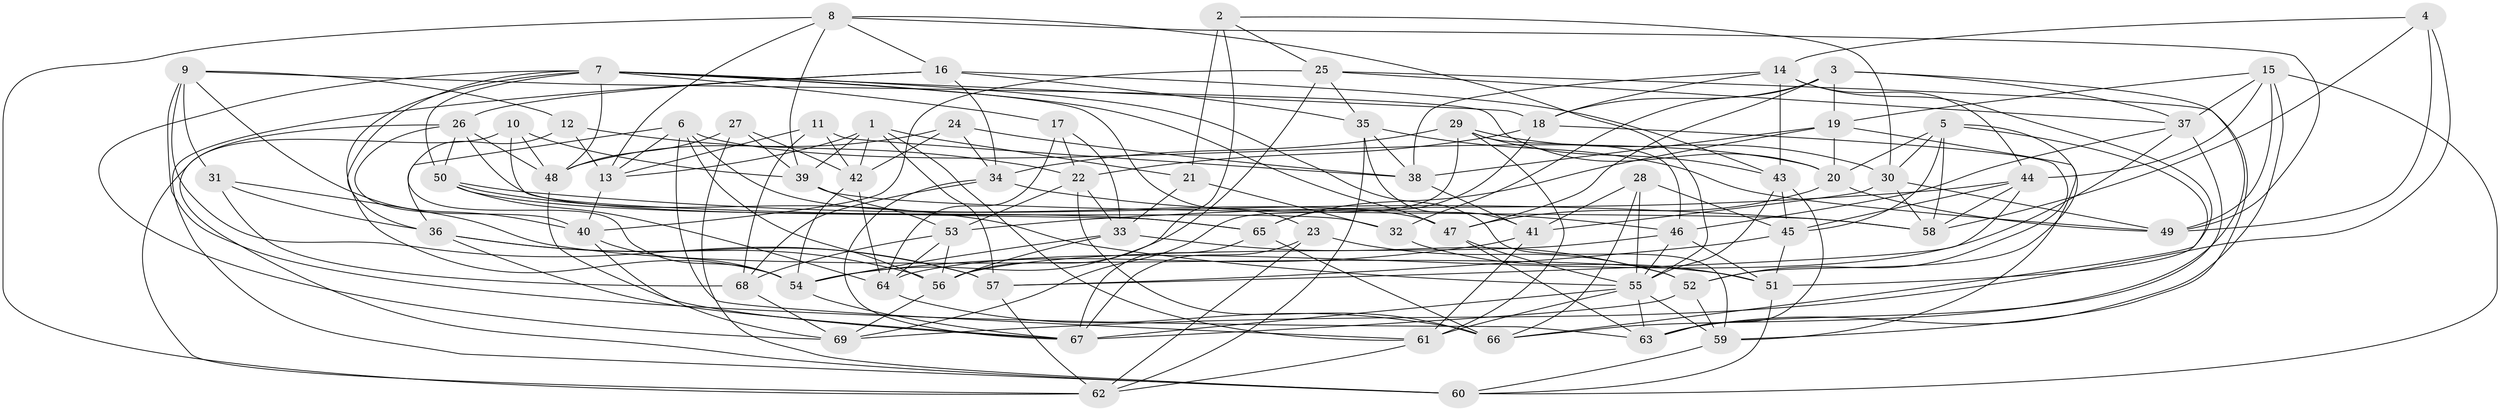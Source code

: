 // original degree distribution, {4: 1.0}
// Generated by graph-tools (version 1.1) at 2025/50/03/09/25 03:50:52]
// undirected, 69 vertices, 200 edges
graph export_dot {
graph [start="1"]
  node [color=gray90,style=filled];
  1;
  2;
  3;
  4;
  5;
  6;
  7;
  8;
  9;
  10;
  11;
  12;
  13;
  14;
  15;
  16;
  17;
  18;
  19;
  20;
  21;
  22;
  23;
  24;
  25;
  26;
  27;
  28;
  29;
  30;
  31;
  32;
  33;
  34;
  35;
  36;
  37;
  38;
  39;
  40;
  41;
  42;
  43;
  44;
  45;
  46;
  47;
  48;
  49;
  50;
  51;
  52;
  53;
  54;
  55;
  56;
  57;
  58;
  59;
  60;
  61;
  62;
  63;
  64;
  65;
  66;
  67;
  68;
  69;
  1 -- 13 [weight=1.0];
  1 -- 21 [weight=1.0];
  1 -- 39 [weight=1.0];
  1 -- 42 [weight=1.0];
  1 -- 57 [weight=1.0];
  1 -- 61 [weight=1.0];
  2 -- 21 [weight=3.0];
  2 -- 25 [weight=1.0];
  2 -- 30 [weight=1.0];
  2 -- 56 [weight=1.0];
  3 -- 18 [weight=1.0];
  3 -- 19 [weight=1.0];
  3 -- 32 [weight=1.0];
  3 -- 37 [weight=1.0];
  3 -- 47 [weight=1.0];
  3 -- 66 [weight=1.0];
  4 -- 14 [weight=1.0];
  4 -- 49 [weight=1.0];
  4 -- 58 [weight=1.0];
  4 -- 69 [weight=1.0];
  5 -- 20 [weight=1.0];
  5 -- 30 [weight=1.0];
  5 -- 45 [weight=1.0];
  5 -- 52 [weight=1.0];
  5 -- 58 [weight=1.0];
  5 -- 66 [weight=1.0];
  6 -- 13 [weight=1.0];
  6 -- 20 [weight=1.0];
  6 -- 36 [weight=1.0];
  6 -- 47 [weight=1.0];
  6 -- 56 [weight=1.0];
  6 -- 61 [weight=1.0];
  7 -- 17 [weight=1.0];
  7 -- 18 [weight=1.0];
  7 -- 23 [weight=1.0];
  7 -- 36 [weight=1.0];
  7 -- 47 [weight=1.0];
  7 -- 48 [weight=1.0];
  7 -- 50 [weight=1.0];
  7 -- 54 [weight=1.0];
  7 -- 59 [weight=1.0];
  7 -- 69 [weight=1.0];
  8 -- 13 [weight=1.0];
  8 -- 16 [weight=1.0];
  8 -- 39 [weight=1.0];
  8 -- 49 [weight=1.0];
  8 -- 55 [weight=1.0];
  8 -- 62 [weight=1.0];
  9 -- 12 [weight=1.0];
  9 -- 20 [weight=1.0];
  9 -- 31 [weight=1.0];
  9 -- 40 [weight=1.0];
  9 -- 57 [weight=1.0];
  9 -- 63 [weight=1.0];
  10 -- 39 [weight=1.0];
  10 -- 48 [weight=1.0];
  10 -- 62 [weight=1.0];
  10 -- 65 [weight=1.0];
  11 -- 13 [weight=1.0];
  11 -- 38 [weight=1.0];
  11 -- 42 [weight=1.0];
  11 -- 68 [weight=1.0];
  12 -- 13 [weight=1.0];
  12 -- 22 [weight=1.0];
  12 -- 54 [weight=1.0];
  13 -- 40 [weight=1.0];
  14 -- 18 [weight=1.0];
  14 -- 38 [weight=1.0];
  14 -- 43 [weight=1.0];
  14 -- 44 [weight=1.0];
  14 -- 51 [weight=1.0];
  15 -- 19 [weight=1.0];
  15 -- 37 [weight=1.0];
  15 -- 44 [weight=1.0];
  15 -- 49 [weight=1.0];
  15 -- 60 [weight=1.0];
  15 -- 63 [weight=1.0];
  16 -- 26 [weight=1.0];
  16 -- 34 [weight=1.0];
  16 -- 35 [weight=1.0];
  16 -- 43 [weight=1.0];
  16 -- 60 [weight=1.0];
  17 -- 22 [weight=1.0];
  17 -- 33 [weight=1.0];
  17 -- 64 [weight=1.0];
  18 -- 22 [weight=1.0];
  18 -- 52 [weight=1.0];
  18 -- 65 [weight=1.0];
  19 -- 20 [weight=1.0];
  19 -- 38 [weight=1.0];
  19 -- 59 [weight=1.0];
  19 -- 65 [weight=1.0];
  20 -- 47 [weight=1.0];
  20 -- 49 [weight=1.0];
  21 -- 32 [weight=1.0];
  21 -- 33 [weight=1.0];
  22 -- 33 [weight=1.0];
  22 -- 53 [weight=1.0];
  22 -- 66 [weight=1.0];
  23 -- 52 [weight=1.0];
  23 -- 62 [weight=1.0];
  23 -- 67 [weight=1.0];
  24 -- 34 [weight=1.0];
  24 -- 38 [weight=1.0];
  24 -- 42 [weight=1.0];
  24 -- 48 [weight=1.0];
  25 -- 35 [weight=1.0];
  25 -- 37 [weight=1.0];
  25 -- 40 [weight=1.0];
  25 -- 54 [weight=1.0];
  25 -- 59 [weight=1.0];
  26 -- 32 [weight=1.0];
  26 -- 40 [weight=1.0];
  26 -- 48 [weight=1.0];
  26 -- 50 [weight=1.0];
  26 -- 60 [weight=1.0];
  27 -- 39 [weight=1.0];
  27 -- 42 [weight=1.0];
  27 -- 48 [weight=1.0];
  27 -- 60 [weight=1.0];
  28 -- 41 [weight=1.0];
  28 -- 45 [weight=1.0];
  28 -- 55 [weight=1.0];
  28 -- 66 [weight=1.0];
  29 -- 30 [weight=1.0];
  29 -- 34 [weight=1.0];
  29 -- 43 [weight=1.0];
  29 -- 46 [weight=1.0];
  29 -- 61 [weight=1.0];
  29 -- 69 [weight=1.0];
  30 -- 41 [weight=1.0];
  30 -- 49 [weight=1.0];
  30 -- 58 [weight=1.0];
  31 -- 36 [weight=1.0];
  31 -- 51 [weight=1.0];
  31 -- 68 [weight=1.0];
  32 -- 51 [weight=1.0];
  33 -- 52 [weight=1.0];
  33 -- 54 [weight=1.0];
  33 -- 56 [weight=1.0];
  34 -- 46 [weight=1.0];
  34 -- 67 [weight=1.0];
  34 -- 68 [weight=1.0];
  35 -- 38 [weight=1.0];
  35 -- 41 [weight=1.0];
  35 -- 49 [weight=1.0];
  35 -- 62 [weight=1.0];
  36 -- 56 [weight=1.0];
  36 -- 57 [weight=1.0];
  36 -- 67 [weight=1.0];
  37 -- 46 [weight=1.0];
  37 -- 63 [weight=1.0];
  37 -- 64 [weight=1.0];
  38 -- 41 [weight=1.0];
  39 -- 53 [weight=1.0];
  39 -- 58 [weight=1.0];
  40 -- 54 [weight=1.0];
  40 -- 69 [weight=1.0];
  41 -- 54 [weight=1.0];
  41 -- 61 [weight=1.0];
  42 -- 54 [weight=1.0];
  42 -- 64 [weight=1.0];
  43 -- 45 [weight=1.0];
  43 -- 55 [weight=1.0];
  43 -- 63 [weight=1.0];
  44 -- 45 [weight=1.0];
  44 -- 53 [weight=1.0];
  44 -- 57 [weight=1.0];
  44 -- 58 [weight=1.0];
  45 -- 51 [weight=1.0];
  45 -- 57 [weight=1.0];
  46 -- 51 [weight=1.0];
  46 -- 55 [weight=1.0];
  46 -- 56 [weight=1.0];
  47 -- 55 [weight=1.0];
  47 -- 63 [weight=1.0];
  48 -- 67 [weight=1.0];
  50 -- 55 [weight=1.0];
  50 -- 58 [weight=1.0];
  50 -- 64 [weight=1.0];
  50 -- 65 [weight=1.0];
  51 -- 60 [weight=1.0];
  52 -- 59 [weight=1.0];
  52 -- 67 [weight=1.0];
  53 -- 56 [weight=2.0];
  53 -- 64 [weight=1.0];
  53 -- 68 [weight=2.0];
  54 -- 67 [weight=1.0];
  55 -- 59 [weight=1.0];
  55 -- 61 [weight=1.0];
  55 -- 63 [weight=1.0];
  55 -- 67 [weight=1.0];
  56 -- 69 [weight=1.0];
  57 -- 62 [weight=1.0];
  59 -- 60 [weight=1.0];
  61 -- 62 [weight=1.0];
  64 -- 66 [weight=1.0];
  65 -- 66 [weight=1.0];
  65 -- 67 [weight=1.0];
  68 -- 69 [weight=1.0];
}
